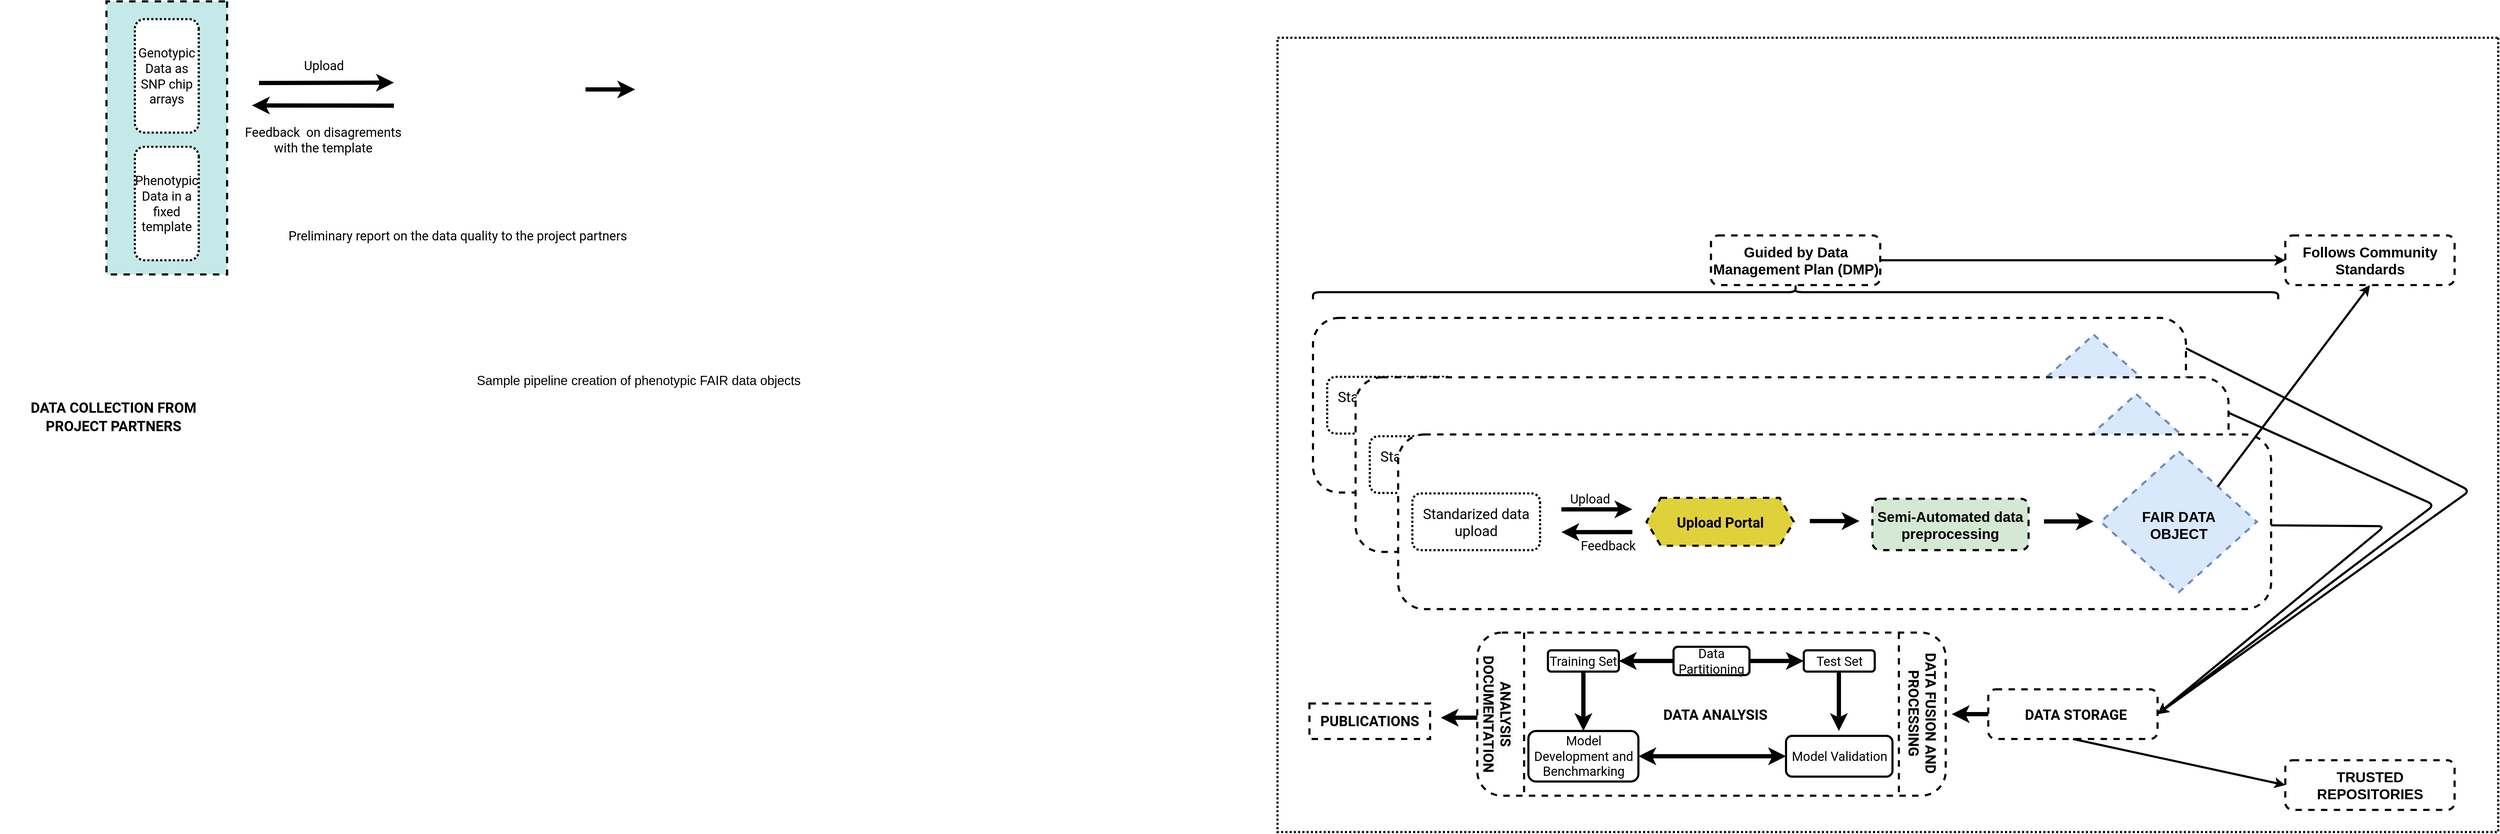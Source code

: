 <mxfile>
    <diagram name="Page-1" id="5ZvDu0B-BvRj65fo0EQc">
        <mxGraphModel dx="4609" dy="1391" grid="1" gridSize="10" guides="1" tooltips="1" connect="1" arrows="1" fold="1" page="1" pageScale="1" pageWidth="1850" pageHeight="1850" math="0" shadow="0">
            <root>
                <mxCell id="0"/>
                <mxCell id="1" parent="0"/>
                <mxCell id="145" value="" style="rounded=0;whiteSpace=wrap;html=1;fillColor=none;dashed=1;strokeWidth=3;direction=south;dashPattern=1 1;" parent="1" vertex="1">
                    <mxGeometry x="20" y="361.25" width="1720" height="1120" as="geometry"/>
                </mxCell>
                <mxCell id="121" style="edgeStyle=none;html=1;entryX=1;entryY=0.5;entryDx=0;entryDy=0;strokeWidth=3;fontSize=20;fontColor=#000000;" parent="1" target="116" edge="1">
                    <mxGeometry relative="1" as="geometry">
                        <mxPoint x="1360" y="890" as="sourcePoint"/>
                        <Array as="points">
                            <mxPoint x="1650" y="1020"/>
                        </Array>
                    </mxGeometry>
                </mxCell>
                <mxCell id="38" value="" style="group" parent="1" vertex="1" connectable="0">
                    <mxGeometry x="70" y="756.25" width="1290" height="330" as="geometry"/>
                </mxCell>
                <mxCell id="10" value="" style="rounded=1;whiteSpace=wrap;html=1;dashed=1;strokeWidth=3;fontSize=18;" parent="38" vertex="1">
                    <mxGeometry width="1230" height="246.25" as="geometry"/>
                </mxCell>
                <mxCell id="37" value="" style="group" parent="38" vertex="1" connectable="0">
                    <mxGeometry x="20" y="23.75" width="1270" height="306.25" as="geometry"/>
                </mxCell>
                <mxCell id="33" value="" style="rhombus;whiteSpace=wrap;html=1;dashed=1;labelBackgroundColor=#99FF99;strokeColor=#6c8ebf;strokeWidth=3;fontSize=20;fillColor=#dae8fc;" parent="37" vertex="1">
                    <mxGeometry x="970" width="220" height="198.75" as="geometry"/>
                </mxCell>
                <mxCell id="36" value="" style="group" parent="37" vertex="1" connectable="0">
                    <mxGeometry y="59.37" width="1270" height="246.88" as="geometry"/>
                </mxCell>
                <mxCell id="oFZK95akWB134CkeK_YD-2" value="&lt;b&gt;&lt;font data-font-src=&quot;https://fonts.google.com/specimen/Roboto&quot; face=&quot;Roboto&quot; style=&quot;font-size: 20px;&quot;&gt;Upload Portal&lt;/font&gt;&lt;/b&gt;" style="shape=hexagon;perimeter=hexagonPerimeter2;whiteSpace=wrap;html=1;fixedSize=1;dashed=1;strokeWidth=3;fillColor=#dfd13a;" parent="36" vertex="1">
                    <mxGeometry x="330" y="6.25" width="207.5" height="67.5" as="geometry"/>
                </mxCell>
                <mxCell id="12" value="&lt;font style=&quot;font-size: 20px;&quot; data-font-src=&quot;https://fonts.google.com/specimen/Roboto&quot; face=&quot;Roboto&quot;&gt;Standarized data upload&lt;/font&gt;" style="rounded=1;whiteSpace=wrap;html=1;dashed=1;dashPattern=1 1;strokeWidth=3;direction=south;" parent="36" vertex="1">
                    <mxGeometry width="180" height="80" as="geometry"/>
                </mxCell>
                <mxCell id="25" value="" style="endArrow=classic;html=1;rounded=0;strokeWidth=6;" parent="36" edge="1">
                    <mxGeometry relative="1" as="geometry">
                        <mxPoint x="310" y="54.5" as="sourcePoint"/>
                        <mxPoint x="210" y="54.66" as="targetPoint"/>
                    </mxGeometry>
                </mxCell>
                <mxCell id="26" value="&lt;font style=&quot;font-size: 18px;&quot; data-font-src=&quot;https://fonts.google.com/specimen/Roboto&quot; face=&quot;Roboto&quot;&gt;Upload&lt;/font&gt;" style="edgeLabel;html=1;align=center;verticalAlign=middle;resizable=0;points=[];" parent="25" vertex="1" connectable="0">
                    <mxGeometry x="-0.06" y="-1" relative="1" as="geometry">
                        <mxPoint x="-13" y="-47" as="offset"/>
                    </mxGeometry>
                </mxCell>
                <mxCell id="27" value="" style="endArrow=classic;html=1;rounded=0;entryX=0.375;entryY=1;entryDx=0;entryDy=0;fontSize=16;strokeWidth=6;" parent="36" edge="1">
                    <mxGeometry relative="1" as="geometry">
                        <mxPoint x="210" y="22.5" as="sourcePoint"/>
                        <mxPoint x="310" y="22.5" as="targetPoint"/>
                        <Array as="points"/>
                    </mxGeometry>
                </mxCell>
                <mxCell id="28" value="&lt;font style=&quot;font-size: 18px;&quot; data-font-src=&quot;https://fonts.google.com/specimen/Roboto&quot; face=&quot;Roboto&quot;&gt;Feedback&amp;nbsp;&amp;nbsp;&lt;br&gt;&lt;/font&gt;" style="edgeLabel;html=1;align=center;verticalAlign=middle;resizable=0;points=[];" parent="27" vertex="1" connectable="0">
                    <mxGeometry x="-0.06" y="-1" relative="1" as="geometry">
                        <mxPoint x="23" y="49" as="offset"/>
                    </mxGeometry>
                </mxCell>
                <mxCell id="31" value="&lt;font size=&quot;1&quot; style=&quot;&quot;&gt;&lt;b style=&quot;font-size: 20px;&quot;&gt;Semi-Automated data preprocessing&lt;/b&gt;&lt;/font&gt;" style="rounded=1;whiteSpace=wrap;html=1;strokeWidth=3;dashed=1;fillColor=#d5e8d4;strokeColor=#000000;" parent="36" vertex="1">
                    <mxGeometry x="648.25" y="7.5" width="220" height="72.5" as="geometry"/>
                </mxCell>
                <mxCell id="32" value="" style="endArrow=classic;html=1;rounded=0;strokeWidth=6;" parent="36" edge="1">
                    <mxGeometry width="50" height="50" relative="1" as="geometry">
                        <mxPoint x="560" y="39" as="sourcePoint"/>
                        <mxPoint x="630" y="39" as="targetPoint"/>
                    </mxGeometry>
                </mxCell>
                <mxCell id="34" value="&lt;b style=&quot;border-color: var(--border-color);&quot;&gt;FAIR DATA OBJECT&lt;/b&gt;" style="text;html=1;strokeColor=none;fillColor=none;align=center;verticalAlign=middle;whiteSpace=wrap;rounded=0;dashed=1;labelBackgroundColor=none;strokeWidth=3;fontSize=20;fontColor=#000000;" parent="36" vertex="1">
                    <mxGeometry x="995" y="33.75" width="170" height="20" as="geometry"/>
                </mxCell>
                <mxCell id="35" value="" style="endArrow=classic;html=1;rounded=0;strokeWidth=6;" parent="36" edge="1">
                    <mxGeometry width="50" height="50" relative="1" as="geometry">
                        <mxPoint x="890" y="39.5" as="sourcePoint"/>
                        <mxPoint x="960" y="39.5" as="targetPoint"/>
                    </mxGeometry>
                </mxCell>
                <mxCell id="69" value="" style="group" parent="36" vertex="1" connectable="0">
                    <mxGeometry x="40" y="0.63" width="1230" height="246.25" as="geometry"/>
                </mxCell>
                <mxCell id="70" value="" style="rounded=1;whiteSpace=wrap;html=1;dashed=1;strokeWidth=3;fontSize=18;" parent="69" vertex="1">
                    <mxGeometry width="1230" height="246.25" as="geometry"/>
                </mxCell>
                <mxCell id="71" value="" style="group" parent="69" vertex="1" connectable="0">
                    <mxGeometry x="20" y="23.75" width="1190" height="198.75" as="geometry"/>
                </mxCell>
                <mxCell id="72" value="" style="rhombus;whiteSpace=wrap;html=1;dashed=1;labelBackgroundColor=#99FF99;strokeColor=#6c8ebf;strokeWidth=3;fontSize=20;fillColor=#dae8fc;" parent="71" vertex="1">
                    <mxGeometry x="970" width="220" height="198.75" as="geometry"/>
                </mxCell>
                <mxCell id="73" value="" style="group" parent="71" vertex="1" connectable="0">
                    <mxGeometry y="59.37" width="1165" height="80" as="geometry"/>
                </mxCell>
                <mxCell id="74" value="&lt;b&gt;&lt;font data-font-src=&quot;https://fonts.google.com/specimen/Roboto&quot; face=&quot;Roboto&quot; style=&quot;font-size: 20px;&quot;&gt;Upload Portal&lt;/font&gt;&lt;/b&gt;" style="shape=hexagon;perimeter=hexagonPerimeter2;whiteSpace=wrap;html=1;fixedSize=1;dashed=1;strokeWidth=3;fillColor=#dfd13a;" parent="73" vertex="1">
                    <mxGeometry x="330" y="6.25" width="207.5" height="67.5" as="geometry"/>
                </mxCell>
                <mxCell id="75" value="&lt;font style=&quot;font-size: 20px;&quot; data-font-src=&quot;https://fonts.google.com/specimen/Roboto&quot; face=&quot;Roboto&quot;&gt;Standarized data upload&lt;/font&gt;" style="rounded=1;whiteSpace=wrap;html=1;dashed=1;dashPattern=1 1;strokeWidth=3;direction=south;" parent="73" vertex="1">
                    <mxGeometry width="180" height="80" as="geometry"/>
                </mxCell>
                <mxCell id="76" value="" style="endArrow=classic;html=1;rounded=0;strokeWidth=6;" parent="73" edge="1">
                    <mxGeometry relative="1" as="geometry">
                        <mxPoint x="310" y="54.5" as="sourcePoint"/>
                        <mxPoint x="210" y="54.66" as="targetPoint"/>
                    </mxGeometry>
                </mxCell>
                <mxCell id="77" value="&lt;font style=&quot;font-size: 18px;&quot; data-font-src=&quot;https://fonts.google.com/specimen/Roboto&quot; face=&quot;Roboto&quot;&gt;Upload&lt;/font&gt;" style="edgeLabel;html=1;align=center;verticalAlign=middle;resizable=0;points=[];" parent="76" vertex="1" connectable="0">
                    <mxGeometry x="-0.06" y="-1" relative="1" as="geometry">
                        <mxPoint x="-13" y="-47" as="offset"/>
                    </mxGeometry>
                </mxCell>
                <mxCell id="78" value="" style="endArrow=classic;html=1;rounded=0;entryX=0.375;entryY=1;entryDx=0;entryDy=0;fontSize=16;strokeWidth=6;" parent="73" edge="1">
                    <mxGeometry relative="1" as="geometry">
                        <mxPoint x="210" y="22.5" as="sourcePoint"/>
                        <mxPoint x="310" y="22.5" as="targetPoint"/>
                        <Array as="points"/>
                    </mxGeometry>
                </mxCell>
                <mxCell id="79" value="&lt;font style=&quot;font-size: 18px;&quot; data-font-src=&quot;https://fonts.google.com/specimen/Roboto&quot; face=&quot;Roboto&quot;&gt;Feedback&amp;nbsp;&amp;nbsp;&lt;br&gt;&lt;/font&gt;" style="edgeLabel;html=1;align=center;verticalAlign=middle;resizable=0;points=[];" parent="78" vertex="1" connectable="0">
                    <mxGeometry x="-0.06" y="-1" relative="1" as="geometry">
                        <mxPoint x="23" y="49" as="offset"/>
                    </mxGeometry>
                </mxCell>
                <mxCell id="80" value="&lt;font size=&quot;1&quot; style=&quot;&quot;&gt;&lt;b style=&quot;font-size: 20px;&quot;&gt;Semi-Automated data preprocessing&lt;/b&gt;&lt;/font&gt;" style="rounded=1;whiteSpace=wrap;html=1;strokeWidth=3;dashed=1;fillColor=#d5e8d4;strokeColor=#000000;" parent="73" vertex="1">
                    <mxGeometry x="648.25" y="7.5" width="220" height="72.5" as="geometry"/>
                </mxCell>
                <mxCell id="81" value="" style="endArrow=classic;html=1;rounded=0;strokeWidth=6;" parent="73" edge="1">
                    <mxGeometry width="50" height="50" relative="1" as="geometry">
                        <mxPoint x="560" y="39" as="sourcePoint"/>
                        <mxPoint x="630" y="39" as="targetPoint"/>
                    </mxGeometry>
                </mxCell>
                <mxCell id="82" value="&lt;b style=&quot;border-color: var(--border-color);&quot;&gt;FAIR DATA OBJECT&lt;/b&gt;" style="text;html=1;strokeColor=none;fillColor=none;align=center;verticalAlign=middle;whiteSpace=wrap;rounded=0;dashed=1;labelBackgroundColor=none;strokeWidth=3;fontSize=20;fontColor=#000000;" parent="73" vertex="1">
                    <mxGeometry x="995" y="33.75" width="170" height="20" as="geometry"/>
                </mxCell>
                <mxCell id="83" value="" style="endArrow=classic;html=1;rounded=0;strokeWidth=6;" parent="73" edge="1">
                    <mxGeometry width="50" height="50" relative="1" as="geometry">
                        <mxPoint x="890" y="39.5" as="sourcePoint"/>
                        <mxPoint x="960" y="39.5" as="targetPoint"/>
                    </mxGeometry>
                </mxCell>
                <mxCell id="84" value="" style="group" parent="1" vertex="1" connectable="0">
                    <mxGeometry x="150" y="920" width="1270" height="246.88" as="geometry"/>
                </mxCell>
                <mxCell id="85" value="&lt;b&gt;&lt;font data-font-src=&quot;https://fonts.google.com/specimen/Roboto&quot; face=&quot;Roboto&quot; style=&quot;font-size: 20px;&quot;&gt;Upload Portal&lt;/font&gt;&lt;/b&gt;" style="shape=hexagon;perimeter=hexagonPerimeter2;whiteSpace=wrap;html=1;fixedSize=1;dashed=1;strokeWidth=3;fillColor=#dfd13a;" parent="84" vertex="1">
                    <mxGeometry x="330" y="6.25" width="207.5" height="67.5" as="geometry"/>
                </mxCell>
                <mxCell id="87" value="" style="endArrow=classic;html=1;rounded=0;strokeWidth=6;" parent="84" edge="1">
                    <mxGeometry relative="1" as="geometry">
                        <mxPoint x="310" y="54.5" as="sourcePoint"/>
                        <mxPoint x="210" y="54.66" as="targetPoint"/>
                    </mxGeometry>
                </mxCell>
                <mxCell id="88" value="&lt;font style=&quot;font-size: 18px;&quot; data-font-src=&quot;https://fonts.google.com/specimen/Roboto&quot; face=&quot;Roboto&quot;&gt;Upload&lt;/font&gt;" style="edgeLabel;html=1;align=center;verticalAlign=middle;resizable=0;points=[];" parent="87" vertex="1" connectable="0">
                    <mxGeometry x="-0.06" y="-1" relative="1" as="geometry">
                        <mxPoint x="-13" y="-47" as="offset"/>
                    </mxGeometry>
                </mxCell>
                <mxCell id="89" value="" style="endArrow=classic;html=1;rounded=0;entryX=0.375;entryY=1;entryDx=0;entryDy=0;fontSize=16;strokeWidth=6;" parent="84" edge="1">
                    <mxGeometry relative="1" as="geometry">
                        <mxPoint x="210" y="22.5" as="sourcePoint"/>
                        <mxPoint x="310" y="22.5" as="targetPoint"/>
                        <Array as="points"/>
                    </mxGeometry>
                </mxCell>
                <mxCell id="90" value="&lt;font style=&quot;font-size: 18px;&quot; data-font-src=&quot;https://fonts.google.com/specimen/Roboto&quot; face=&quot;Roboto&quot;&gt;Feedback&amp;nbsp;&amp;nbsp;&lt;br&gt;&lt;/font&gt;" style="edgeLabel;html=1;align=center;verticalAlign=middle;resizable=0;points=[];" parent="89" vertex="1" connectable="0">
                    <mxGeometry x="-0.06" y="-1" relative="1" as="geometry">
                        <mxPoint x="23" y="49" as="offset"/>
                    </mxGeometry>
                </mxCell>
                <mxCell id="91" value="&lt;font size=&quot;1&quot; style=&quot;&quot;&gt;&lt;b style=&quot;font-size: 20px;&quot;&gt;Semi-Automated data preprocessing&lt;/b&gt;&lt;/font&gt;" style="rounded=1;whiteSpace=wrap;html=1;strokeWidth=3;dashed=1;fillColor=#d5e8d4;strokeColor=#000000;" parent="84" vertex="1">
                    <mxGeometry x="648.25" y="7.5" width="220" height="72.5" as="geometry"/>
                </mxCell>
                <mxCell id="92" value="" style="endArrow=classic;html=1;rounded=0;strokeWidth=6;" parent="84" edge="1">
                    <mxGeometry width="50" height="50" relative="1" as="geometry">
                        <mxPoint x="560" y="39" as="sourcePoint"/>
                        <mxPoint x="630" y="39" as="targetPoint"/>
                    </mxGeometry>
                </mxCell>
                <mxCell id="93" value="&lt;b style=&quot;border-color: var(--border-color);&quot;&gt;FAIR DATA OBJECT&lt;/b&gt;" style="text;html=1;strokeColor=none;fillColor=none;align=center;verticalAlign=middle;whiteSpace=wrap;rounded=0;dashed=1;labelBackgroundColor=none;strokeWidth=3;fontSize=20;fontColor=#000000;" parent="84" vertex="1">
                    <mxGeometry x="995" y="33.75" width="170" height="20" as="geometry"/>
                </mxCell>
                <mxCell id="94" value="" style="endArrow=classic;html=1;rounded=0;strokeWidth=6;" parent="84" edge="1">
                    <mxGeometry width="50" height="50" relative="1" as="geometry">
                        <mxPoint x="890" y="39.5" as="sourcePoint"/>
                        <mxPoint x="960" y="39.5" as="targetPoint"/>
                    </mxGeometry>
                </mxCell>
                <mxCell id="95" value="" style="group" parent="84" vertex="1" connectable="0">
                    <mxGeometry x="40" y="0.63" width="1230" height="246.25" as="geometry"/>
                </mxCell>
                <mxCell id="96" value="" style="rounded=1;whiteSpace=wrap;html=1;dashed=1;strokeWidth=3;fontSize=18;" parent="95" vertex="1">
                    <mxGeometry width="1230" height="246.25" as="geometry"/>
                </mxCell>
                <mxCell id="97" value="" style="group" parent="95" vertex="1" connectable="0">
                    <mxGeometry x="20" y="23.75" width="1190" height="198.75" as="geometry"/>
                </mxCell>
                <mxCell id="98" value="" style="rhombus;whiteSpace=wrap;html=1;dashed=1;labelBackgroundColor=#99FF99;strokeColor=#6c8ebf;strokeWidth=3;fontSize=20;fillColor=#dae8fc;" parent="97" vertex="1">
                    <mxGeometry x="970" width="220" height="198.75" as="geometry"/>
                </mxCell>
                <mxCell id="99" value="" style="group" parent="97" vertex="1" connectable="0">
                    <mxGeometry y="59.37" width="1165" height="80" as="geometry"/>
                </mxCell>
                <mxCell id="100" value="&lt;b&gt;&lt;font data-font-src=&quot;https://fonts.google.com/specimen/Roboto&quot; face=&quot;Roboto&quot; style=&quot;font-size: 20px;&quot;&gt;Upload Portal&lt;/font&gt;&lt;/b&gt;" style="shape=hexagon;perimeter=hexagonPerimeter2;whiteSpace=wrap;html=1;fixedSize=1;dashed=1;strokeWidth=3;fillColor=#dfd13a;" parent="99" vertex="1">
                    <mxGeometry x="330" y="6.25" width="207.5" height="67.5" as="geometry"/>
                </mxCell>
                <mxCell id="101" value="&lt;font style=&quot;font-size: 20px;&quot; data-font-src=&quot;https://fonts.google.com/specimen/Roboto&quot; face=&quot;Roboto&quot;&gt;Standarized data upload&lt;/font&gt;" style="rounded=1;whiteSpace=wrap;html=1;dashed=1;dashPattern=1 1;strokeWidth=3;direction=south;" parent="99" vertex="1">
                    <mxGeometry width="180" height="80" as="geometry"/>
                </mxCell>
                <mxCell id="102" value="" style="endArrow=classic;html=1;rounded=0;strokeWidth=6;" parent="99" edge="1">
                    <mxGeometry relative="1" as="geometry">
                        <mxPoint x="310" y="54.5" as="sourcePoint"/>
                        <mxPoint x="210" y="54.66" as="targetPoint"/>
                    </mxGeometry>
                </mxCell>
                <mxCell id="103" value="&lt;font style=&quot;font-size: 18px;&quot; data-font-src=&quot;https://fonts.google.com/specimen/Roboto&quot; face=&quot;Roboto&quot;&gt;Upload&lt;/font&gt;" style="edgeLabel;html=1;align=center;verticalAlign=middle;resizable=0;points=[];" parent="102" vertex="1" connectable="0">
                    <mxGeometry x="-0.06" y="-1" relative="1" as="geometry">
                        <mxPoint x="-13" y="-47" as="offset"/>
                    </mxGeometry>
                </mxCell>
                <mxCell id="104" value="" style="endArrow=classic;html=1;rounded=0;entryX=0.375;entryY=1;entryDx=0;entryDy=0;fontSize=16;strokeWidth=6;" parent="99" edge="1">
                    <mxGeometry relative="1" as="geometry">
                        <mxPoint x="210" y="22.5" as="sourcePoint"/>
                        <mxPoint x="310" y="22.5" as="targetPoint"/>
                        <Array as="points"/>
                    </mxGeometry>
                </mxCell>
                <mxCell id="105" value="&lt;font style=&quot;font-size: 18px;&quot; data-font-src=&quot;https://fonts.google.com/specimen/Roboto&quot; face=&quot;Roboto&quot;&gt;Feedback&amp;nbsp;&amp;nbsp;&lt;br&gt;&lt;/font&gt;" style="edgeLabel;html=1;align=center;verticalAlign=middle;resizable=0;points=[];" parent="104" vertex="1" connectable="0">
                    <mxGeometry x="-0.06" y="-1" relative="1" as="geometry">
                        <mxPoint x="23" y="49" as="offset"/>
                    </mxGeometry>
                </mxCell>
                <mxCell id="106" value="&lt;font size=&quot;1&quot; style=&quot;&quot;&gt;&lt;b style=&quot;font-size: 20px;&quot;&gt;Semi-Automated data preprocessing&lt;/b&gt;&lt;/font&gt;" style="rounded=1;whiteSpace=wrap;html=1;strokeWidth=3;dashed=1;fillColor=#d5e8d4;strokeColor=#000000;" parent="99" vertex="1">
                    <mxGeometry x="648.25" y="7.5" width="220" height="72.5" as="geometry"/>
                </mxCell>
                <mxCell id="107" value="" style="endArrow=classic;html=1;rounded=0;strokeWidth=6;" parent="99" edge="1">
                    <mxGeometry width="50" height="50" relative="1" as="geometry">
                        <mxPoint x="560" y="39" as="sourcePoint"/>
                        <mxPoint x="630" y="39" as="targetPoint"/>
                    </mxGeometry>
                </mxCell>
                <mxCell id="108" value="&lt;b style=&quot;border-color: var(--border-color);&quot;&gt;FAIR DATA OBJECT&lt;/b&gt;" style="text;html=1;strokeColor=none;fillColor=none;align=center;verticalAlign=middle;whiteSpace=wrap;rounded=0;dashed=1;labelBackgroundColor=none;strokeWidth=3;fontSize=20;fontColor=#000000;" parent="99" vertex="1">
                    <mxGeometry x="995" y="33.75" width="170" height="20" as="geometry"/>
                </mxCell>
                <mxCell id="109" value="" style="endArrow=classic;html=1;rounded=0;strokeWidth=6;" parent="99" edge="1">
                    <mxGeometry width="50" height="50" relative="1" as="geometry">
                        <mxPoint x="890" y="39.5" as="sourcePoint"/>
                        <mxPoint x="960" y="39.5" as="targetPoint"/>
                    </mxGeometry>
                </mxCell>
                <mxCell id="120" style="edgeStyle=none;html=1;entryX=1;entryY=0.5;entryDx=0;entryDy=0;fontSize=20;fontColor=#000000;strokeWidth=3;" parent="1" source="96" target="116" edge="1">
                    <mxGeometry relative="1" as="geometry">
                        <Array as="points">
                            <mxPoint x="1580" y="1050"/>
                        </Array>
                    </mxGeometry>
                </mxCell>
                <mxCell id="122" style="edgeStyle=none;html=1;entryX=1;entryY=0.5;entryDx=0;entryDy=0;strokeWidth=3;fontSize=20;fontColor=#000000;exitX=1;exitY=0.174;exitDx=0;exitDy=0;exitPerimeter=0;" parent="1" source="10" target="116" edge="1">
                    <mxGeometry relative="1" as="geometry">
                        <mxPoint x="1300" y="780" as="sourcePoint"/>
                        <mxPoint x="1410" y="1287.5" as="targetPoint"/>
                        <Array as="points">
                            <mxPoint x="1700" y="1000"/>
                        </Array>
                    </mxGeometry>
                </mxCell>
                <mxCell id="132" value="" style="group" parent="1" vertex="1" connectable="0">
                    <mxGeometry x="135" y="1300" width="320" height="50" as="geometry"/>
                </mxCell>
                <mxCell id="140" value="" style="group" parent="132" vertex="1" connectable="0">
                    <mxGeometry x="-145" width="320" height="50" as="geometry"/>
                </mxCell>
                <mxCell id="oFZK95akWB134CkeK_YD-35" value="" style="rounded=0;whiteSpace=wrap;html=1;dashed=1;strokeWidth=3;" parent="140" vertex="1">
                    <mxGeometry x="75" width="170" height="50" as="geometry"/>
                </mxCell>
                <mxCell id="9" value="&lt;font face=&quot;Roboto&quot;&gt;&lt;span style=&quot;font-size: 20px;&quot;&gt;PUBLICATIONS&lt;/span&gt;&lt;/font&gt;" style="text;html=1;strokeColor=none;fillColor=none;align=center;verticalAlign=middle;whiteSpace=wrap;rounded=1;rotation=0;fontSize=21;fontStyle=1" parent="140" vertex="1">
                    <mxGeometry y="10" width="320" height="30" as="geometry"/>
                </mxCell>
                <mxCell id="141" value="" style="group" parent="1" vertex="1" connectable="0">
                    <mxGeometry x="250" y="1200" width="780" height="230" as="geometry"/>
                </mxCell>
                <mxCell id="131" value="" style="shape=process;whiteSpace=wrap;html=1;backgroundOutline=1;rounded=1;dashed=1;labelBackgroundColor=none;strokeColor=#000000;strokeWidth=3;fontSize=20;fontColor=#000000;" parent="141" vertex="1">
                    <mxGeometry x="51.5" width="660" height="230" as="geometry"/>
                </mxCell>
                <mxCell id="oFZK95akWB134CkeK_YD-29" value="&lt;font style=&quot;font-size: 18px;&quot; data-font-src=&quot;https://fonts.google.com/specimen/Roboto&quot; face=&quot;Roboto&quot;&gt;Data Partitioning&lt;/font&gt;" style="rounded=1;whiteSpace=wrap;html=1;strokeWidth=3;" parent="141" vertex="1">
                    <mxGeometry x="328" y="20" width="107" height="40" as="geometry"/>
                </mxCell>
                <mxCell id="oFZK95akWB134CkeK_YD-32" value="&lt;font style=&quot;font-size: 18px;&quot; data-font-src=&quot;https://fonts.google.com/specimen/Roboto&quot; face=&quot;Roboto&quot;&gt;Test Set&lt;/font&gt;" style="rounded=1;whiteSpace=wrap;html=1;strokeWidth=3;" parent="141" vertex="1">
                    <mxGeometry x="511.5" y="25" width="100" height="30" as="geometry"/>
                </mxCell>
                <mxCell id="beYOVeJ275iZk2N2ftyy-7" value="" style="edgeStyle=orthogonalEdgeStyle;rounded=0;orthogonalLoop=1;jettySize=auto;html=1;strokeWidth=6;" parent="141" source="oFZK95akWB134CkeK_YD-29" target="oFZK95akWB134CkeK_YD-32" edge="1">
                    <mxGeometry relative="1" as="geometry"/>
                </mxCell>
                <mxCell id="oFZK95akWB134CkeK_YD-33" value="&lt;font style=&quot;font-size: 18px;&quot; data-font-src=&quot;https://fonts.google.com/specimen/Roboto&quot; face=&quot;Roboto&quot;&gt;Model Development and Benchmarking&lt;/font&gt;" style="rounded=1;whiteSpace=wrap;html=1;strokeWidth=3;" parent="141" vertex="1">
                    <mxGeometry x="123.5" y="138.75" width="155" height="71.25" as="geometry"/>
                </mxCell>
                <mxCell id="oFZK95akWB134CkeK_YD-34" value="&lt;font style=&quot;font-size: 18px;&quot; data-font-src=&quot;https://fonts.google.com/specimen/Roboto&quot; face=&quot;Roboto&quot;&gt;Model Validation&lt;/font&gt;" style="rounded=1;whiteSpace=wrap;html=1;strokeWidth=3;" parent="141" vertex="1">
                    <mxGeometry x="486.5" y="145.63" width="150" height="57.5" as="geometry"/>
                </mxCell>
                <mxCell id="R-aJPsxZ6_3DjVfokjPK-3" value="&lt;font data-font-src=&quot;https://fonts.google.com/specimen/Roboto&quot; face=&quot;Roboto&quot; style=&quot;font-size: 20px;&quot;&gt;&lt;b style=&quot;&quot;&gt;DATA ANALYSIS&lt;/b&gt;&lt;/font&gt;" style="text;html=1;strokeColor=none;fillColor=none;align=center;verticalAlign=middle;whiteSpace=wrap;rounded=0;" parent="141" vertex="1">
                    <mxGeometry x="301.5" y="100" width="170" height="30" as="geometry"/>
                </mxCell>
                <mxCell id="oFZK95akWB134CkeK_YD-31" value="&lt;font style=&quot;font-size: 18px;&quot; data-font-src=&quot;https://fonts.google.com/specimen/Roboto&quot; face=&quot;Roboto&quot;&gt;Training Set&lt;/font&gt;" style="rounded=1;whiteSpace=wrap;html=1;strokeWidth=3;" parent="141" vertex="1">
                    <mxGeometry x="151" y="25" width="100" height="30" as="geometry"/>
                </mxCell>
                <mxCell id="beYOVeJ275iZk2N2ftyy-8" value="" style="edgeStyle=orthogonalEdgeStyle;rounded=0;orthogonalLoop=1;jettySize=auto;html=1;strokeWidth=6;" parent="141" source="oFZK95akWB134CkeK_YD-29" target="oFZK95akWB134CkeK_YD-31" edge="1">
                    <mxGeometry relative="1" as="geometry"/>
                </mxCell>
                <mxCell id="beYOVeJ275iZk2N2ftyy-11" value="" style="endArrow=classic;html=1;rounded=0;entryX=0.5;entryY=0;entryDx=0;entryDy=0;exitX=0.5;exitY=1;exitDx=0;exitDy=0;strokeWidth=6;" parent="141" source="oFZK95akWB134CkeK_YD-31" target="oFZK95akWB134CkeK_YD-33" edge="1">
                    <mxGeometry width="50" height="50" relative="1" as="geometry">
                        <mxPoint x="151" y="70" as="sourcePoint"/>
                        <mxPoint x="201" y="20" as="targetPoint"/>
                    </mxGeometry>
                </mxCell>
                <mxCell id="beYOVeJ275iZk2N2ftyy-13" value="" style="endArrow=classic;startArrow=classic;html=1;rounded=0;entryX=0;entryY=0.5;entryDx=0;entryDy=0;exitX=1;exitY=0.5;exitDx=0;exitDy=0;strokeWidth=6;" parent="141" source="oFZK95akWB134CkeK_YD-33" target="oFZK95akWB134CkeK_YD-34" edge="1">
                    <mxGeometry width="50" height="50" relative="1" as="geometry">
                        <mxPoint x="361" y="175" as="sourcePoint"/>
                        <mxPoint x="411" y="125" as="targetPoint"/>
                    </mxGeometry>
                </mxCell>
                <mxCell id="135" value="" style="endArrow=classic;html=1;rounded=0;entryX=0.5;entryY=0;entryDx=0;entryDy=0;exitX=0.5;exitY=1;exitDx=0;exitDy=0;strokeWidth=6;" parent="141" edge="1">
                    <mxGeometry width="50" height="50" relative="1" as="geometry">
                        <mxPoint x="560.97" y="55" as="sourcePoint"/>
                        <mxPoint x="560.97" y="138.75" as="targetPoint"/>
                    </mxGeometry>
                </mxCell>
                <mxCell id="139" value="" style="edgeStyle=none;html=1;strokeWidth=6;fontSize=20;fontColor=#000000;" parent="141" edge="1">
                    <mxGeometry relative="1" as="geometry">
                        <mxPoint x="51.5" y="120" as="sourcePoint"/>
                        <mxPoint y="120" as="targetPoint"/>
                    </mxGeometry>
                </mxCell>
                <mxCell id="143" value="&lt;b style=&quot;border-color: var(--border-color); color: rgb(0, 0, 0); font-family: Roboto; font-size: 20px; font-style: normal; font-variant-ligatures: normal; font-variant-caps: normal; letter-spacing: normal; orphans: 2; text-indent: 0px; text-transform: none; widows: 2; word-spacing: 0px; -webkit-text-stroke-width: 0px; background-color: rgb(251, 251, 251); text-decoration-thickness: initial; text-decoration-style: initial; text-decoration-color: initial;&quot;&gt;DATA FUSION AND PROCESSING&lt;/b&gt;" style="text;whiteSpace=wrap;html=1;rotation=90;align=center;" parent="141" vertex="1">
                    <mxGeometry x="594" y="88.75" width="180" height="50" as="geometry"/>
                </mxCell>
                <mxCell id="144" value="&lt;b style=&quot;border-color: var(--border-color); color: rgb(0, 0, 0); font-style: normal; font-variant-ligatures: normal; font-variant-caps: normal; letter-spacing: normal; orphans: 2; text-indent: 0px; text-transform: none; widows: 2; word-spacing: 0px; -webkit-text-stroke-width: 0px; text-decoration-thickness: initial; text-decoration-style: initial; text-decoration-color: initial; font-family: Roboto; font-size: 20px; background-color: rgb(251, 251, 251);&quot;&gt;ANALYSIS DOCUMENTATION&lt;/b&gt;" style="text;whiteSpace=wrap;html=1;rotation=90;align=center;" parent="141" vertex="1">
                    <mxGeometry x="10" y="90" width="150" height="50" as="geometry"/>
                </mxCell>
                <mxCell id="142" value="" style="group" parent="1" vertex="1" connectable="0">
                    <mxGeometry x="970" y="1280" width="290" height="70" as="geometry"/>
                </mxCell>
                <mxCell id="130" value="" style="edgeStyle=none;html=1;strokeWidth=6;fontSize=20;fontColor=#000000;" parent="142" source="118" edge="1">
                    <mxGeometry relative="1" as="geometry">
                        <mxPoint y="35" as="targetPoint"/>
                    </mxGeometry>
                </mxCell>
                <mxCell id="118" value="" style="rounded=1;whiteSpace=wrap;html=1;dashed=1;labelBackgroundColor=none;strokeColor=#000000;strokeWidth=3;fontSize=20;fontColor=#000000;" parent="142" vertex="1">
                    <mxGeometry x="51.5" width="238.5" height="70" as="geometry"/>
                </mxCell>
                <mxCell id="116" value="&lt;font data-font-src=&quot;https://fonts.google.com/specimen/Roboto&quot; face=&quot;Roboto&quot; style=&quot;font-size: 20px;&quot;&gt;&lt;b style=&quot;&quot;&gt;DATA STORAGE&lt;/b&gt;&lt;/font&gt;" style="text;html=1;strokeColor=none;fillColor=none;align=center;verticalAlign=middle;whiteSpace=wrap;rounded=0;rotation=0;" parent="142" vertex="1">
                    <mxGeometry x="60" y="20" width="230" height="30" as="geometry"/>
                </mxCell>
                <mxCell id="146" value="&lt;b&gt;TRUSTED REPOSITORIES&lt;/b&gt;" style="rounded=1;whiteSpace=wrap;html=1;dashed=1;labelBackgroundColor=none;strokeColor=#000000;strokeWidth=3;fontSize=20;fontColor=#000000;" parent="1" vertex="1">
                    <mxGeometry x="1440" y="1380" width="238.5" height="70" as="geometry"/>
                </mxCell>
                <mxCell id="149" style="edgeStyle=none;html=1;entryX=0;entryY=0.5;entryDx=0;entryDy=0;strokeWidth=3;exitX=0.5;exitY=1;exitDx=0;exitDy=0;" parent="1" source="118" target="146" edge="1">
                    <mxGeometry relative="1" as="geometry"/>
                </mxCell>
                <mxCell id="151" value="" style="shape=curlyBracket;whiteSpace=wrap;html=1;rounded=1;flipH=1;labelPosition=right;verticalLabelPosition=middle;align=left;verticalAlign=middle;direction=south;fontSize=14;spacing=3;strokeWidth=3;" parent="1" vertex="1">
                    <mxGeometry x="70" y="710" width="1360" height="20" as="geometry"/>
                </mxCell>
                <mxCell id="154" value="" style="edgeStyle=none;html=1;fontSize=14;" parent="1" source="152" target="151" edge="1">
                    <mxGeometry relative="1" as="geometry"/>
                </mxCell>
                <mxCell id="155" style="edgeStyle=none;html=1;entryX=0;entryY=0.5;entryDx=0;entryDy=0;fontSize=14;spacing=3;strokeWidth=3;" parent="1" source="152" target="153" edge="1">
                    <mxGeometry relative="1" as="geometry"/>
                </mxCell>
                <mxCell id="152" value="&lt;b&gt;Guided by Data Management Plan (DMP)&lt;/b&gt;" style="rounded=1;whiteSpace=wrap;html=1;dashed=1;labelBackgroundColor=none;strokeColor=#000000;strokeWidth=3;fontSize=20;fontColor=#000000;" parent="1" vertex="1">
                    <mxGeometry x="630.75" y="640" width="238.5" height="70" as="geometry"/>
                </mxCell>
                <mxCell id="153" value="&lt;b&gt;Follows Community Standards&lt;/b&gt;" style="rounded=1;whiteSpace=wrap;html=1;dashed=1;labelBackgroundColor=none;strokeColor=#000000;strokeWidth=3;fontSize=20;fontColor=#000000;" parent="1" vertex="1">
                    <mxGeometry x="1440" y="640" width="238.5" height="70" as="geometry"/>
                </mxCell>
                <mxCell id="156" style="edgeStyle=none;html=1;exitX=1;exitY=0;exitDx=0;exitDy=0;fontSize=14;entryX=0.5;entryY=1;entryDx=0;entryDy=0;strokeWidth=3;" parent="1" source="98" target="153" edge="1">
                    <mxGeometry relative="1" as="geometry"/>
                </mxCell>
                <mxCell id="166" value="" style="rounded=0;whiteSpace=wrap;html=1;fillColor=#c4e9e8;dashed=1;strokeWidth=3;direction=south;" vertex="1" parent="1">
                    <mxGeometry x="-1630" y="310" width="170" height="385" as="geometry"/>
                </mxCell>
                <mxCell id="167" value="&lt;font style=&quot;font-size: 18px;&quot; data-font-src=&quot;https://fonts.google.com/specimen/Roboto&quot; face=&quot;Roboto&quot;&gt;Phenotypic Data in a fixed template&lt;/font&gt;" style="rounded=1;whiteSpace=wrap;html=1;dashed=1;dashPattern=1 1;strokeWidth=3;direction=south;" vertex="1" parent="1">
                    <mxGeometry x="-1590" y="515" width="90" height="160" as="geometry"/>
                </mxCell>
                <mxCell id="168" value="&lt;font style=&quot;font-size: 18px;&quot; data-font-src=&quot;https://fonts.google.com/specimen/Roboto&quot; face=&quot;Roboto&quot;&gt;Genotypic Data as SNP chip arrays&lt;/font&gt;" style="rounded=1;whiteSpace=wrap;html=1;dashed=1;dashPattern=1 1;strokeWidth=3;direction=south;" vertex="1" parent="1">
                    <mxGeometry x="-1590" y="335" width="90" height="160" as="geometry"/>
                </mxCell>
                <mxCell id="169" value="" style="endArrow=classic;html=1;rounded=0;strokeWidth=6;" edge="1" parent="1">
                    <mxGeometry width="50" height="50" relative="1" as="geometry">
                        <mxPoint x="-955" y="434.17" as="sourcePoint"/>
                        <mxPoint x="-885" y="434.17" as="targetPoint"/>
                    </mxGeometry>
                </mxCell>
                <mxCell id="170" value="&lt;font style=&quot;font-size: 18px;&quot; data-font-src=&quot;https://fonts.google.com/specimen/Roboto&quot; face=&quot;Roboto&quot;&gt;Preliminary report on the data quality to the project partners&lt;/font&gt;" style="text;html=1;strokeColor=none;fillColor=none;align=center;verticalAlign=middle;whiteSpace=wrap;rounded=0;" vertex="1" parent="1">
                    <mxGeometry x="-1375" y="630" width="480" height="20" as="geometry"/>
                </mxCell>
                <mxCell id="171" value="" style="endArrow=classic;html=1;rounded=0;strokeWidth=6;" edge="1" parent="1">
                    <mxGeometry relative="1" as="geometry">
                        <mxPoint x="-1225" y="457" as="sourcePoint"/>
                        <mxPoint x="-1425" y="456.67" as="targetPoint"/>
                    </mxGeometry>
                </mxCell>
                <mxCell id="172" value="&lt;font style=&quot;font-size: 18px;&quot; data-font-src=&quot;https://fonts.google.com/specimen/Roboto&quot; face=&quot;Roboto&quot;&gt;Upload&lt;/font&gt;" style="edgeLabel;html=1;align=center;verticalAlign=middle;resizable=0;points=[];" vertex="1" connectable="0" parent="171">
                    <mxGeometry x="-0.06" y="-1" relative="1" as="geometry">
                        <mxPoint x="-5" y="-56" as="offset"/>
                    </mxGeometry>
                </mxCell>
                <mxCell id="173" value="" style="endArrow=classic;html=1;rounded=0;entryX=0.375;entryY=1;entryDx=0;entryDy=0;fontSize=16;strokeWidth=6;" edge="1" parent="1">
                    <mxGeometry relative="1" as="geometry">
                        <mxPoint x="-1415" y="425" as="sourcePoint"/>
                        <mxPoint x="-1225" y="424.51" as="targetPoint"/>
                        <Array as="points"/>
                    </mxGeometry>
                </mxCell>
                <mxCell id="174" value="&lt;font style=&quot;font-size: 18px;&quot; data-font-src=&quot;https://fonts.google.com/specimen/Roboto&quot; face=&quot;Roboto&quot;&gt;Feedback&amp;nbsp; on disagrements &lt;br&gt;with the template&lt;/font&gt;" style="edgeLabel;html=1;align=center;verticalAlign=middle;resizable=0;points=[];" vertex="1" connectable="0" parent="173">
                    <mxGeometry x="-0.06" y="-1" relative="1" as="geometry">
                        <mxPoint y="79" as="offset"/>
                    </mxGeometry>
                </mxCell>
                <mxCell id="175" value="&lt;font data-font-src=&quot;https://fonts.google.com/specimen/Roboto&quot; face=&quot;Roboto&quot; style=&quot;font-size: 20px;&quot;&gt;DATA COLLECTION FROM PROJECT PARTNERS&lt;/font&gt;" style="text;html=1;strokeColor=none;fillColor=none;align=center;verticalAlign=middle;whiteSpace=wrap;rounded=0;rotation=0;fontSize=21;fontStyle=1" vertex="1" parent="1">
                    <mxGeometry x="-1780" y="880" width="320" height="30" as="geometry"/>
                </mxCell>
                <mxCell id="176" value="Sample pipeline creation of phenotypic FAIR data objects" style="text;html=1;strokeColor=none;fillColor=none;align=center;verticalAlign=middle;whiteSpace=wrap;rounded=0;dashed=1;strokeWidth=3;fontSize=18;" vertex="1" parent="1">
                    <mxGeometry x="-1180" y="830" width="600" height="30" as="geometry"/>
                </mxCell>
            </root>
        </mxGraphModel>
    </diagram>
</mxfile>